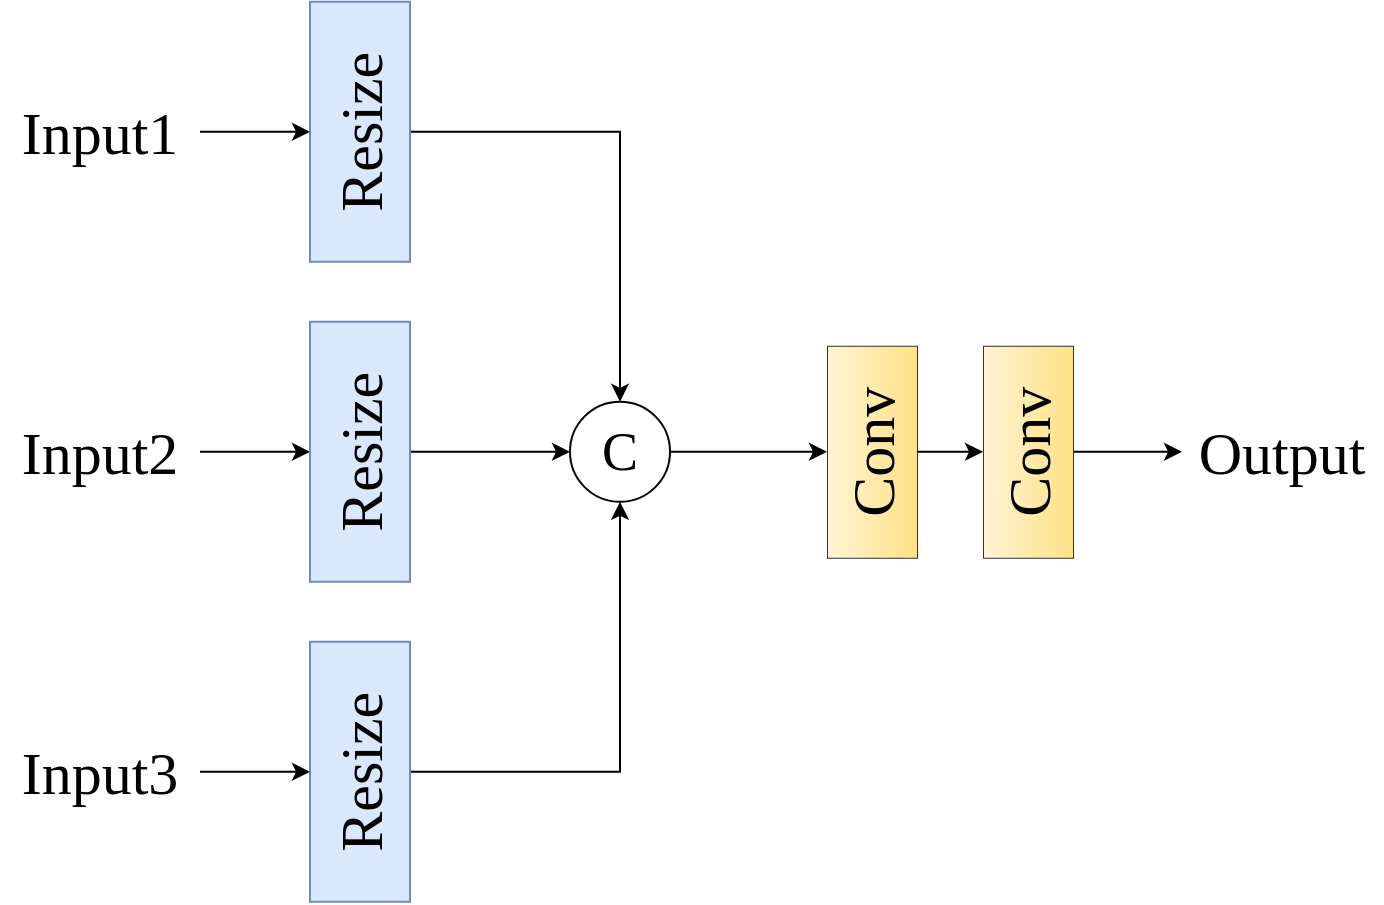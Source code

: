 <mxfile version="21.6.5" type="github">
  <diagram name="第 1 页" id="Bb3V6MCrzzGmh_X3BsHS">
    <mxGraphModel dx="127" dy="-522" grid="1" gridSize="10" guides="1" tooltips="1" connect="1" arrows="1" fold="1" page="1" pageScale="1" pageWidth="827" pageHeight="1169" math="0" shadow="0">
      <root>
        <mxCell id="0" />
        <mxCell id="1" parent="0" />
        <mxCell id="w9qBi3Nnz5N5SbemP6c5-1" style="edgeStyle=orthogonalEdgeStyle;rounded=0;orthogonalLoop=1;jettySize=auto;html=1;entryX=0.5;entryY=0;entryDx=0;entryDy=0;" edge="1" parent="1" source="w9qBi3Nnz5N5SbemP6c5-2" target="w9qBi3Nnz5N5SbemP6c5-4">
          <mxGeometry relative="1" as="geometry" />
        </mxCell>
        <mxCell id="w9qBi3Nnz5N5SbemP6c5-2" value="&lt;font style=&quot;font-size: 30px;&quot; face=&quot;Times New Roman&quot;&gt;Resize&lt;/font&gt;" style="rounded=0;whiteSpace=wrap;html=1;fillColor=#dae8fc;strokeColor=#6c8ebf;rotation=-90;" vertex="1" parent="1">
          <mxGeometry x="1645" y="2091.88" width="130" height="50" as="geometry" />
        </mxCell>
        <mxCell id="w9qBi3Nnz5N5SbemP6c5-3" style="edgeStyle=orthogonalEdgeStyle;rounded=0;orthogonalLoop=1;jettySize=auto;html=1;entryX=0.5;entryY=0;entryDx=0;entryDy=0;" edge="1" parent="1" source="w9qBi3Nnz5N5SbemP6c5-4" target="w9qBi3Nnz5N5SbemP6c5-16">
          <mxGeometry relative="1" as="geometry" />
        </mxCell>
        <mxCell id="w9qBi3Nnz5N5SbemP6c5-4" value="&lt;font style=&quot;font-size: 27px;&quot; face=&quot;Times New Roman&quot;&gt;C&lt;/font&gt;" style="ellipse;whiteSpace=wrap;html=1;aspect=fixed;" vertex="1" parent="1">
          <mxGeometry x="1815" y="2251.88" width="50" height="50" as="geometry" />
        </mxCell>
        <mxCell id="w9qBi3Nnz5N5SbemP6c5-5" style="edgeStyle=orthogonalEdgeStyle;rounded=0;orthogonalLoop=1;jettySize=auto;html=1;entryX=0.5;entryY=0;entryDx=0;entryDy=0;" edge="1" parent="1" source="w9qBi3Nnz5N5SbemP6c5-6" target="w9qBi3Nnz5N5SbemP6c5-2">
          <mxGeometry relative="1" as="geometry" />
        </mxCell>
        <mxCell id="w9qBi3Nnz5N5SbemP6c5-6" value="&lt;font face=&quot;Times New Roman&quot; style=&quot;font-size: 30px;&quot;&gt;Input1&lt;/font&gt;" style="text;html=1;strokeColor=none;fillColor=none;align=center;verticalAlign=middle;whiteSpace=wrap;rounded=0;" vertex="1" parent="1">
          <mxGeometry x="1530" y="2101.88" width="100" height="30" as="geometry" />
        </mxCell>
        <mxCell id="w9qBi3Nnz5N5SbemP6c5-7" style="edgeStyle=orthogonalEdgeStyle;rounded=0;orthogonalLoop=1;jettySize=auto;html=1;entryX=0.5;entryY=0;entryDx=0;entryDy=0;" edge="1" parent="1" source="w9qBi3Nnz5N5SbemP6c5-8" target="w9qBi3Nnz5N5SbemP6c5-10">
          <mxGeometry relative="1" as="geometry" />
        </mxCell>
        <mxCell id="w9qBi3Nnz5N5SbemP6c5-8" value="&lt;font face=&quot;Times New Roman&quot; style=&quot;font-size: 30px;&quot;&gt;Input2&lt;/font&gt;" style="text;html=1;strokeColor=none;fillColor=none;align=center;verticalAlign=middle;whiteSpace=wrap;rounded=0;" vertex="1" parent="1">
          <mxGeometry x="1530" y="2261.88" width="100" height="30" as="geometry" />
        </mxCell>
        <mxCell id="w9qBi3Nnz5N5SbemP6c5-9" style="edgeStyle=orthogonalEdgeStyle;rounded=0;orthogonalLoop=1;jettySize=auto;html=1;entryX=0;entryY=0.5;entryDx=0;entryDy=0;" edge="1" parent="1" source="w9qBi3Nnz5N5SbemP6c5-10" target="w9qBi3Nnz5N5SbemP6c5-4">
          <mxGeometry relative="1" as="geometry" />
        </mxCell>
        <mxCell id="w9qBi3Nnz5N5SbemP6c5-10" value="&lt;font style=&quot;font-size: 30px;&quot; face=&quot;Times New Roman&quot;&gt;Resize&lt;/font&gt;" style="rounded=0;whiteSpace=wrap;html=1;fillColor=#dae8fc;strokeColor=#6c8ebf;rotation=-90;" vertex="1" parent="1">
          <mxGeometry x="1645" y="2251.88" width="130" height="50" as="geometry" />
        </mxCell>
        <mxCell id="w9qBi3Nnz5N5SbemP6c5-11" style="edgeStyle=orthogonalEdgeStyle;rounded=0;orthogonalLoop=1;jettySize=auto;html=1;entryX=0.5;entryY=1;entryDx=0;entryDy=0;" edge="1" parent="1" source="w9qBi3Nnz5N5SbemP6c5-12" target="w9qBi3Nnz5N5SbemP6c5-4">
          <mxGeometry relative="1" as="geometry" />
        </mxCell>
        <mxCell id="w9qBi3Nnz5N5SbemP6c5-12" value="&lt;font style=&quot;font-size: 30px;&quot; face=&quot;Times New Roman&quot;&gt;Resize&lt;/font&gt;" style="rounded=0;whiteSpace=wrap;html=1;fillColor=#dae8fc;strokeColor=#6c8ebf;rotation=-90;" vertex="1" parent="1">
          <mxGeometry x="1645" y="2411.88" width="130" height="50" as="geometry" />
        </mxCell>
        <mxCell id="w9qBi3Nnz5N5SbemP6c5-13" style="edgeStyle=orthogonalEdgeStyle;rounded=0;orthogonalLoop=1;jettySize=auto;html=1;entryX=0.5;entryY=0;entryDx=0;entryDy=0;" edge="1" parent="1" source="w9qBi3Nnz5N5SbemP6c5-14" target="w9qBi3Nnz5N5SbemP6c5-12">
          <mxGeometry relative="1" as="geometry" />
        </mxCell>
        <mxCell id="w9qBi3Nnz5N5SbemP6c5-14" value="&lt;font face=&quot;Times New Roman&quot; style=&quot;font-size: 30px;&quot;&gt;Input3&lt;/font&gt;" style="text;html=1;strokeColor=none;fillColor=none;align=center;verticalAlign=middle;whiteSpace=wrap;rounded=0;" vertex="1" parent="1">
          <mxGeometry x="1530" y="2421.88" width="100" height="30" as="geometry" />
        </mxCell>
        <mxCell id="w9qBi3Nnz5N5SbemP6c5-15" style="edgeStyle=orthogonalEdgeStyle;rounded=0;orthogonalLoop=1;jettySize=auto;html=1;entryX=0.5;entryY=0;entryDx=0;entryDy=0;" edge="1" parent="1" source="w9qBi3Nnz5N5SbemP6c5-16" target="w9qBi3Nnz5N5SbemP6c5-18">
          <mxGeometry relative="1" as="geometry" />
        </mxCell>
        <mxCell id="w9qBi3Nnz5N5SbemP6c5-16" value="&lt;font face=&quot;Times New Roman&quot; style=&quot;font-size: 30px;&quot;&gt;Conv&lt;/font&gt;" style="rounded=0;whiteSpace=wrap;html=1;rotation=-90;fillColor=#fff2cc;strokeColor=#000000;gradientColor=#ffd966;strokeWidth=0.5;gradientDirection=south;opacity=80;" vertex="1" parent="1">
          <mxGeometry x="1913" y="2254.38" width="106" height="45" as="geometry" />
        </mxCell>
        <mxCell id="w9qBi3Nnz5N5SbemP6c5-17" style="edgeStyle=orthogonalEdgeStyle;rounded=0;orthogonalLoop=1;jettySize=auto;html=1;entryX=0;entryY=0.5;entryDx=0;entryDy=0;" edge="1" parent="1" source="w9qBi3Nnz5N5SbemP6c5-18" target="w9qBi3Nnz5N5SbemP6c5-19">
          <mxGeometry relative="1" as="geometry" />
        </mxCell>
        <mxCell id="w9qBi3Nnz5N5SbemP6c5-18" value="&lt;font face=&quot;Times New Roman&quot; style=&quot;font-size: 30px;&quot;&gt;Conv&lt;/font&gt;" style="rounded=0;whiteSpace=wrap;html=1;rotation=-90;fillColor=#fff2cc;strokeColor=#000000;gradientColor=#ffd966;strokeWidth=0.5;gradientDirection=south;opacity=80;" vertex="1" parent="1">
          <mxGeometry x="1991" y="2254.38" width="106" height="45" as="geometry" />
        </mxCell>
        <mxCell id="w9qBi3Nnz5N5SbemP6c5-19" value="&lt;font face=&quot;Times New Roman&quot; style=&quot;font-size: 30px;&quot;&gt;Output&lt;/font&gt;" style="text;html=1;strokeColor=none;fillColor=none;align=center;verticalAlign=middle;whiteSpace=wrap;rounded=0;" vertex="1" parent="1">
          <mxGeometry x="2121" y="2261.88" width="100" height="30" as="geometry" />
        </mxCell>
      </root>
    </mxGraphModel>
  </diagram>
</mxfile>
